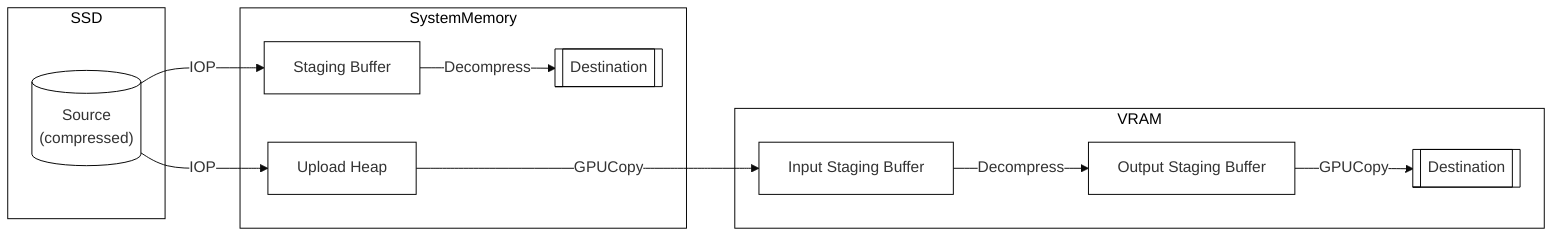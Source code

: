 %%{init: {'theme': 'base', 'themeVariables': { 'primaryColor': '#ffffff', 'nodeBorder':'#000000', 'clusterBorder':'#000000'}}}%%

flowchart LR

subgraph SSD
%%SSDSourceUncompressed[("Source\n(uncompressed)")]
%%SSDSourceCustomCompressed[("Source\n(custom compressed)")]
SSDSourceCompressed[("Source\n(compressed)")]
end

subgraph SystemMemory
 StagingBuffer[Staging Buffer]
 SysMemDestination[[Destination]]
 UploadHeap[Upload Heap]
end

subgraph VRAM
 VRAMDestination[[Destination]]
 InputStaging[Input Staging Buffer]
 OutputStaging[Output Staging Buffer]
end

%% Uncompressed
%%SSDSourceUncompressed --IOP--> StagingBuffer -- memcpy --> SysMemDestination
%%SSDSourceUncompressed --IOP--> UploadHeap -- GPUCopy ---> VRAMDestination

%% Custom Compressed
%%SSDSourceCustomCompressed --IOP--> StagingBuffer -- Decompress --> SysMemDestination
%%StagingBuffer -- Decompress --> UploadHeap -- GPUCopy ---> VRAMDestination

%% Compressed
StagingBuffer -- "Decompress" --> SysMemDestination
SSDSourceCompressed --IOP--> StagingBuffer
SSDSourceCompressed --IOP--> UploadHeap -- GPUCopy ---> InputStaging -- Decompress --> OutputStaging -- GPUCopy --> VRAMDestination